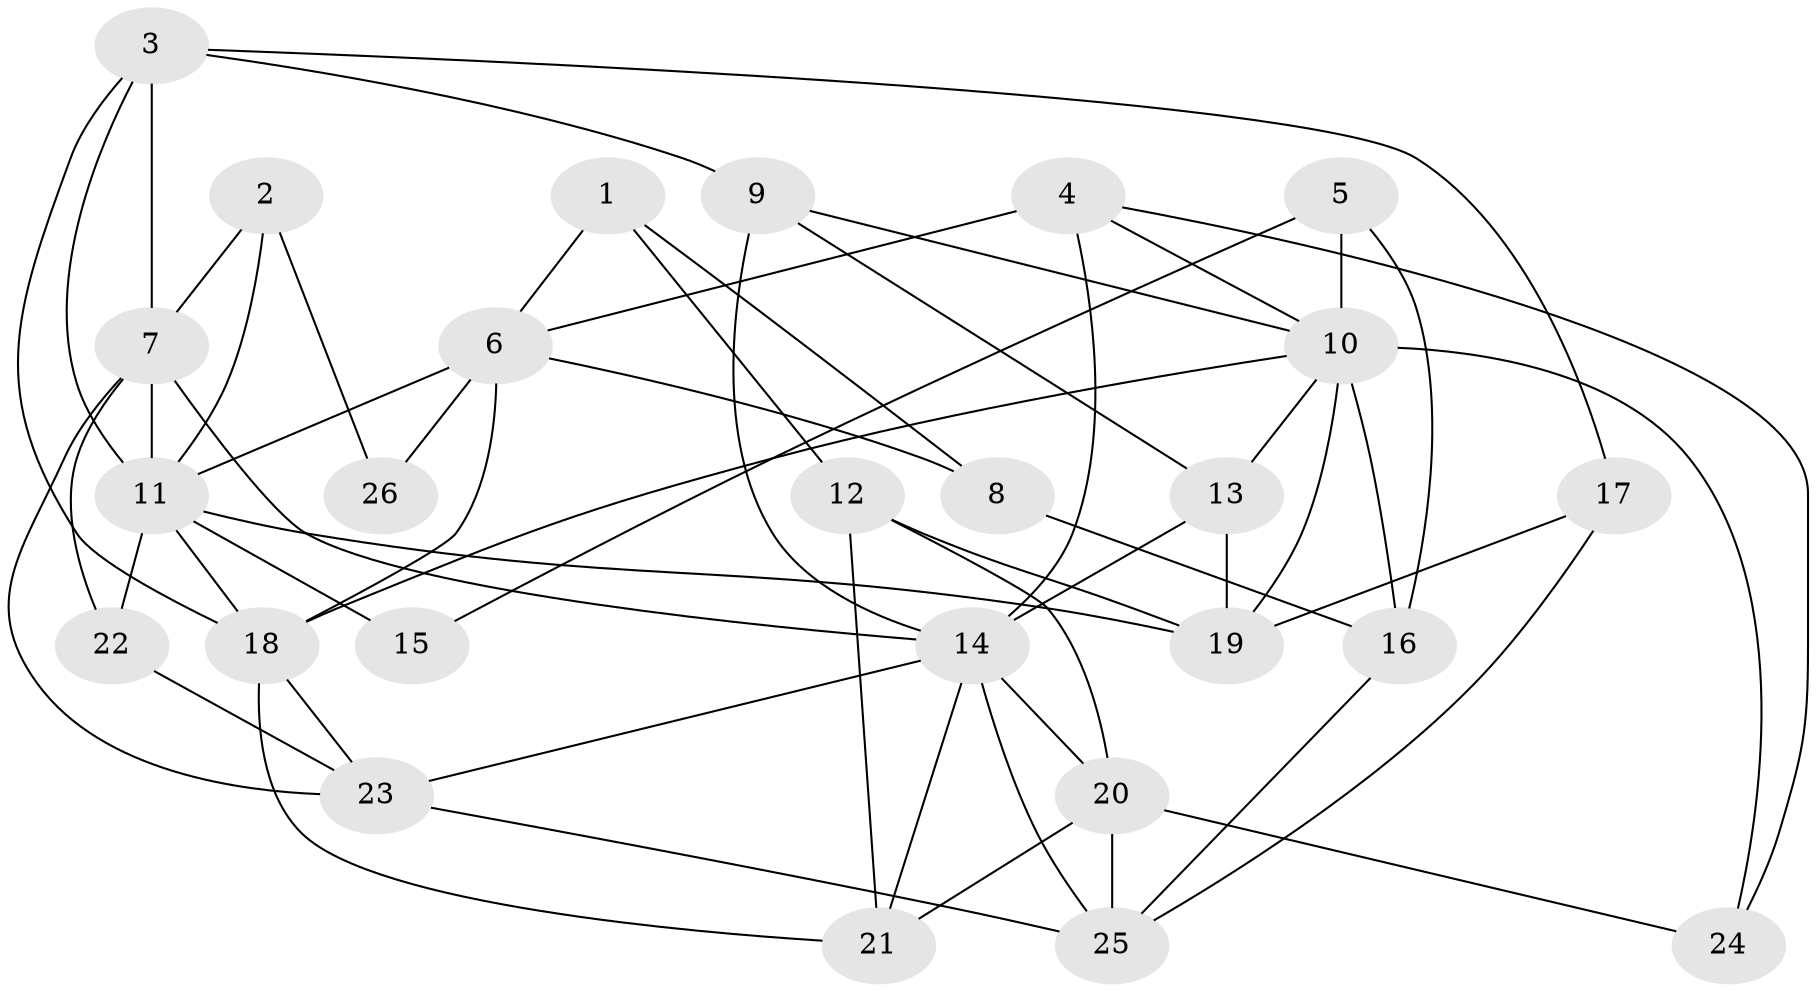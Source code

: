 // original degree distribution, {5: 0.15384615384615385, 3: 0.21153846153846154, 2: 0.15384615384615385, 4: 0.3269230769230769, 7: 0.019230769230769232, 6: 0.11538461538461539, 8: 0.019230769230769232}
// Generated by graph-tools (version 1.1) at 2025/02/03/09/25 03:02:06]
// undirected, 26 vertices, 58 edges
graph export_dot {
graph [start="1"]
  node [color=gray90,style=filled];
  1;
  2;
  3;
  4;
  5;
  6;
  7;
  8;
  9;
  10;
  11;
  12;
  13;
  14;
  15;
  16;
  17;
  18;
  19;
  20;
  21;
  22;
  23;
  24;
  25;
  26;
  1 -- 6 [weight=1.0];
  1 -- 8 [weight=1.0];
  1 -- 12 [weight=1.0];
  2 -- 7 [weight=2.0];
  2 -- 11 [weight=2.0];
  2 -- 26 [weight=1.0];
  3 -- 7 [weight=1.0];
  3 -- 9 [weight=2.0];
  3 -- 11 [weight=1.0];
  3 -- 17 [weight=1.0];
  3 -- 18 [weight=2.0];
  4 -- 6 [weight=2.0];
  4 -- 10 [weight=1.0];
  4 -- 14 [weight=1.0];
  4 -- 24 [weight=1.0];
  5 -- 10 [weight=1.0];
  5 -- 15 [weight=1.0];
  5 -- 16 [weight=1.0];
  6 -- 8 [weight=1.0];
  6 -- 11 [weight=2.0];
  6 -- 18 [weight=2.0];
  6 -- 26 [weight=1.0];
  7 -- 11 [weight=1.0];
  7 -- 14 [weight=1.0];
  7 -- 22 [weight=1.0];
  7 -- 23 [weight=1.0];
  8 -- 16 [weight=1.0];
  9 -- 10 [weight=1.0];
  9 -- 13 [weight=1.0];
  9 -- 14 [weight=1.0];
  10 -- 13 [weight=1.0];
  10 -- 16 [weight=1.0];
  10 -- 18 [weight=1.0];
  10 -- 19 [weight=3.0];
  10 -- 24 [weight=2.0];
  11 -- 15 [weight=2.0];
  11 -- 18 [weight=2.0];
  11 -- 19 [weight=1.0];
  11 -- 22 [weight=1.0];
  12 -- 19 [weight=2.0];
  12 -- 20 [weight=1.0];
  12 -- 21 [weight=1.0];
  13 -- 14 [weight=1.0];
  13 -- 19 [weight=2.0];
  14 -- 20 [weight=1.0];
  14 -- 21 [weight=1.0];
  14 -- 23 [weight=1.0];
  14 -- 25 [weight=1.0];
  16 -- 25 [weight=1.0];
  17 -- 19 [weight=1.0];
  17 -- 25 [weight=1.0];
  18 -- 21 [weight=1.0];
  18 -- 23 [weight=1.0];
  20 -- 21 [weight=1.0];
  20 -- 24 [weight=1.0];
  20 -- 25 [weight=1.0];
  22 -- 23 [weight=1.0];
  23 -- 25 [weight=1.0];
}
